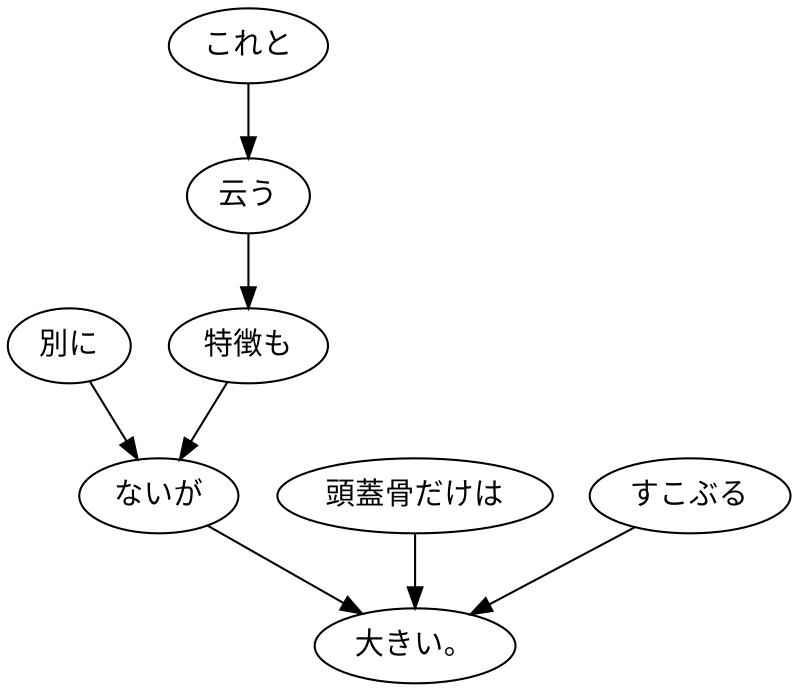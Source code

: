 digraph graph7170 {
	node0 [label="別に"];
	node1 [label="これと"];
	node2 [label="云う"];
	node3 [label="特徴も"];
	node4 [label="ないが"];
	node5 [label="頭蓋骨だけは"];
	node6 [label="すこぶる"];
	node7 [label="大きい。"];
	node0 -> node4;
	node1 -> node2;
	node2 -> node3;
	node3 -> node4;
	node4 -> node7;
	node5 -> node7;
	node6 -> node7;
}
